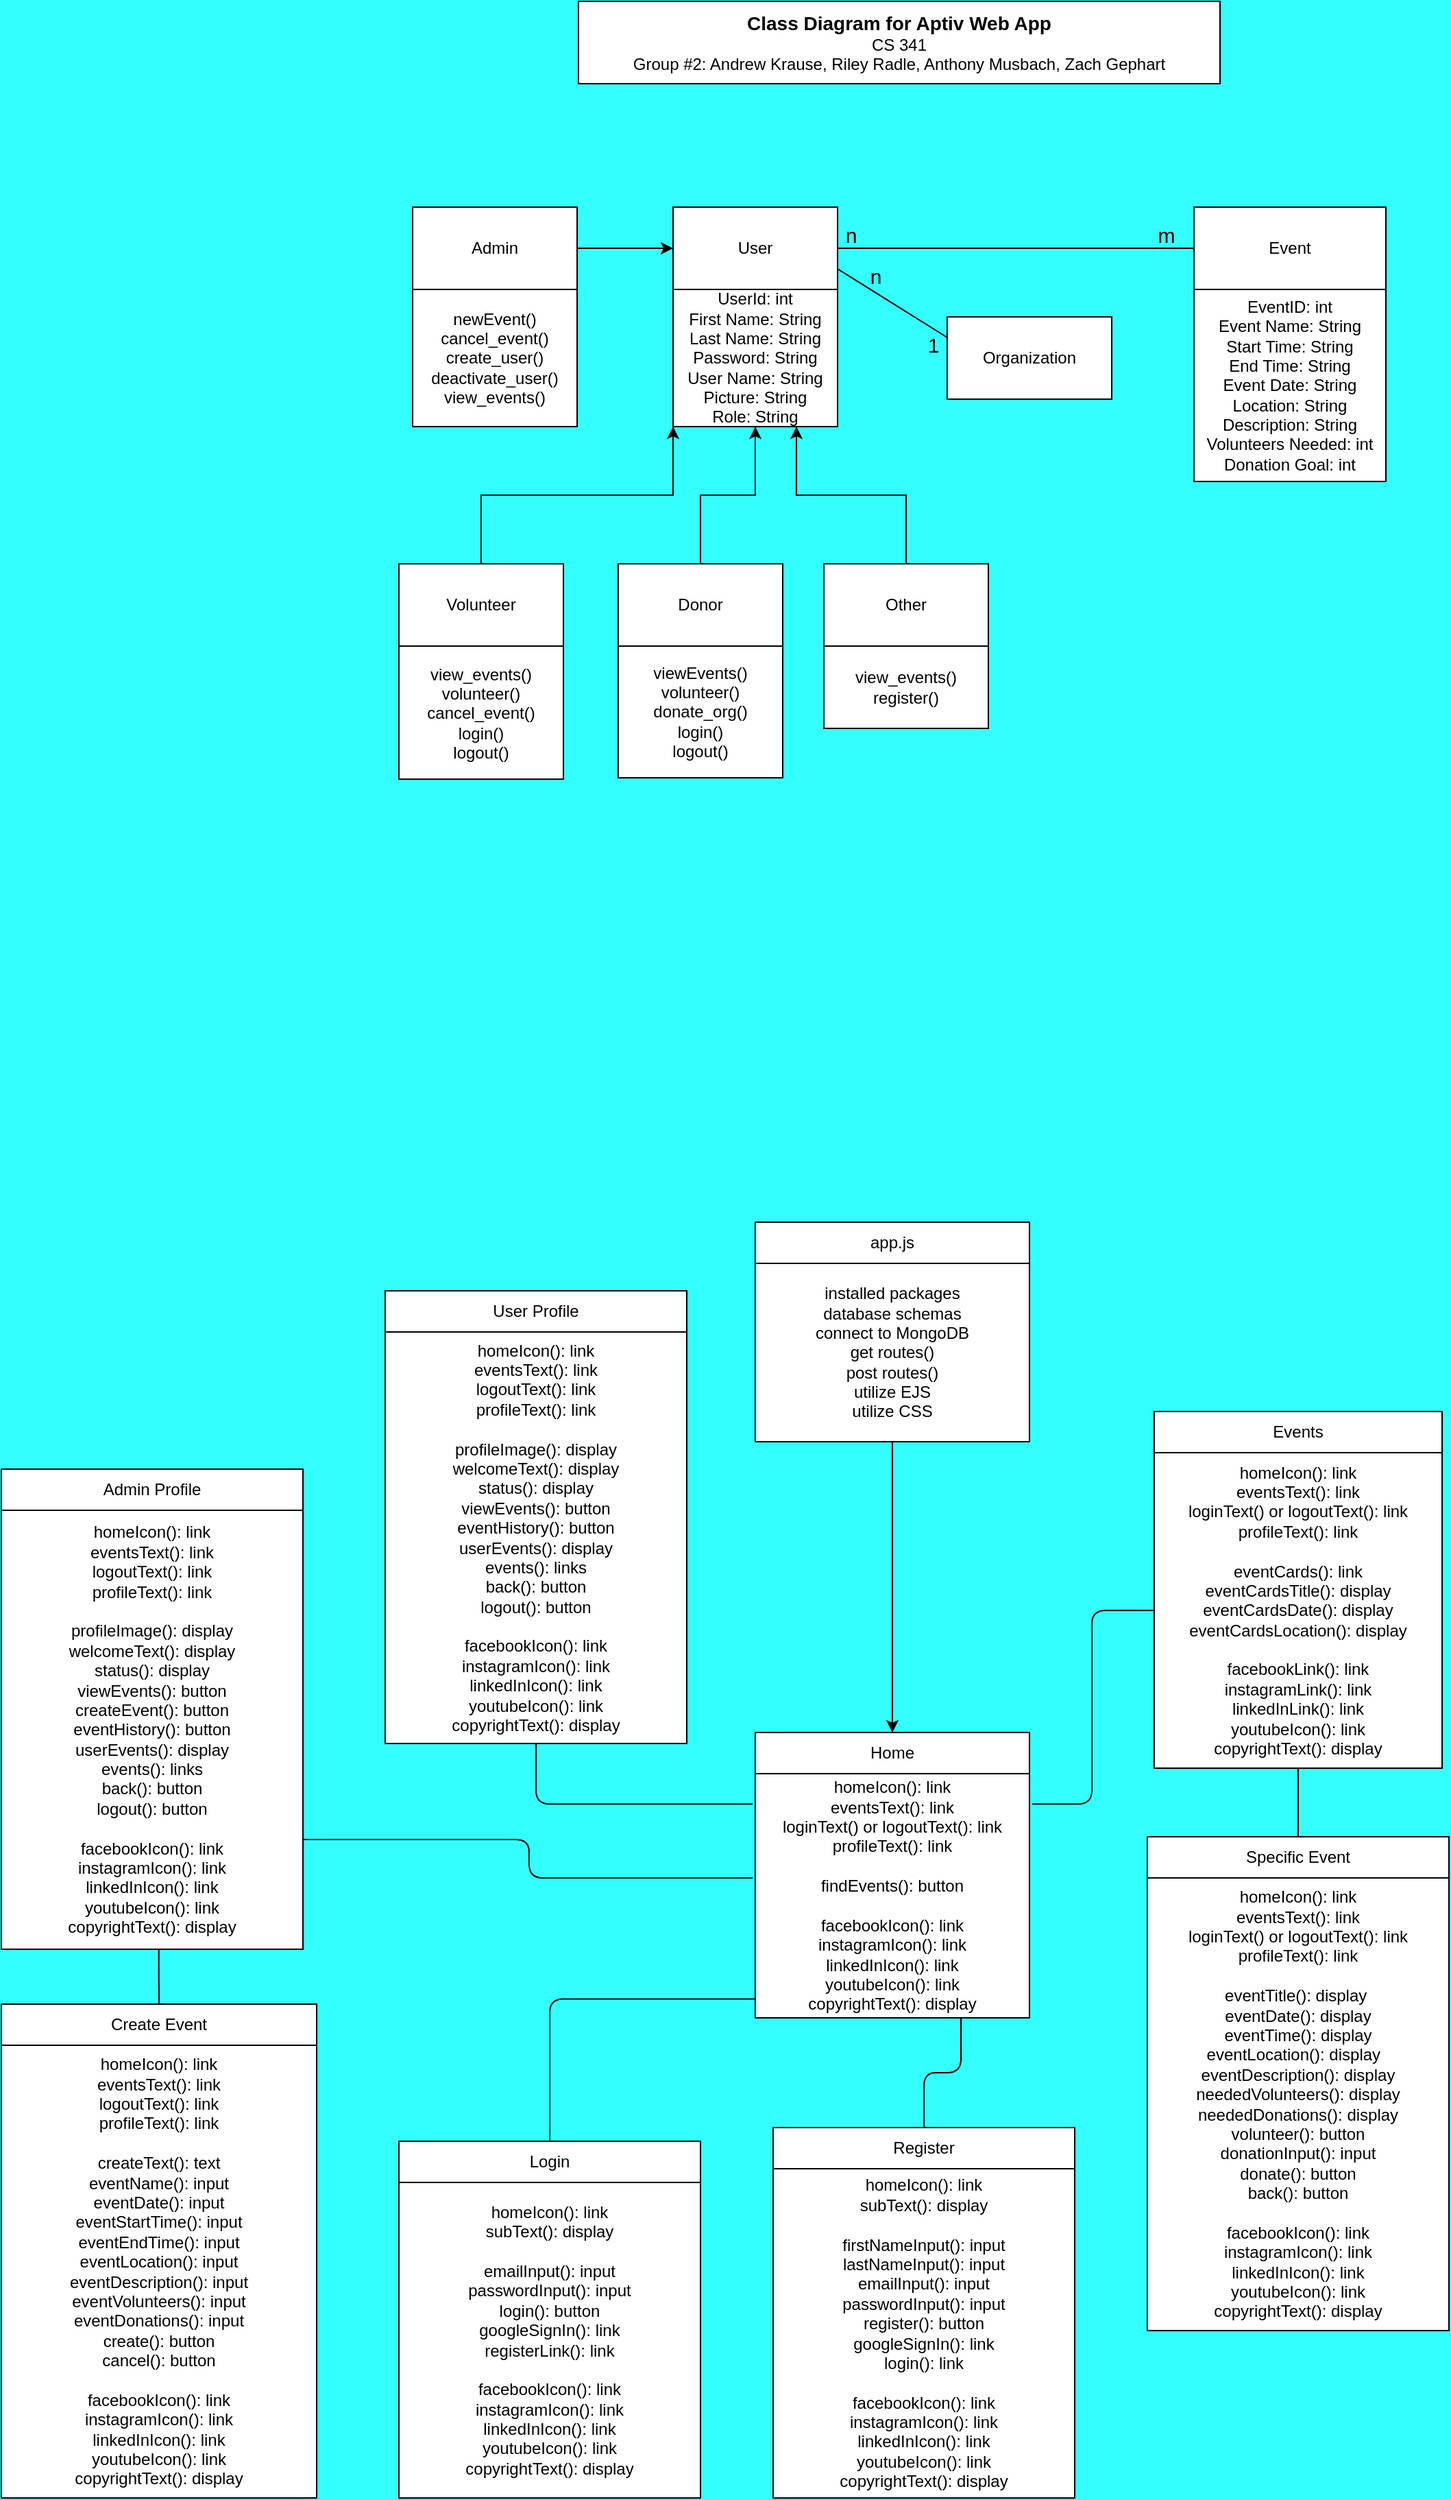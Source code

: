 <mxfile>
    <diagram id="sUT08qioEKnFUg04Lj_r" name="Page-1">
        <mxGraphModel dx="1604" dy="547" grid="0" gridSize="10" guides="1" tooltips="1" connect="1" arrows="1" fold="1" page="0" pageScale="1" pageWidth="850" pageHeight="1100" background="#33FFFF" math="0" shadow="0">
            <root>
                <mxCell id="0"/>
                <mxCell id="1" parent="0"/>
                <mxCell id="2" value="User" style="rounded=0;whiteSpace=wrap;html=1;" parent="1" vertex="1">
                    <mxGeometry x="260" y="180" width="120" height="60" as="geometry"/>
                </mxCell>
                <mxCell id="3" value="UserId: int&lt;br&gt;First Name: String&lt;br&gt;Last Name: String&lt;br&gt;Password: String&lt;br&gt;User Name: String&lt;br&gt;Picture: String&lt;br&gt;Role: String" style="rounded=0;whiteSpace=wrap;html=1;" parent="1" vertex="1">
                    <mxGeometry x="260" y="240" width="120" height="100" as="geometry"/>
                </mxCell>
                <mxCell id="10" style="edgeStyle=orthogonalEdgeStyle;rounded=0;orthogonalLoop=1;jettySize=auto;html=1;exitX=0.5;exitY=0;exitDx=0;exitDy=0;entryX=0;entryY=1;entryDx=0;entryDy=0;" parent="1" source="4" target="3" edge="1">
                    <mxGeometry relative="1" as="geometry"/>
                </mxCell>
                <mxCell id="4" value="Volunteer" style="rounded=0;whiteSpace=wrap;html=1;" parent="1" vertex="1">
                    <mxGeometry x="60" y="440" width="120" height="60" as="geometry"/>
                </mxCell>
                <mxCell id="11" style="edgeStyle=orthogonalEdgeStyle;rounded=0;orthogonalLoop=1;jettySize=auto;html=1;exitX=0.5;exitY=0;exitDx=0;exitDy=0;entryX=0.5;entryY=1;entryDx=0;entryDy=0;" parent="1" source="5" target="3" edge="1">
                    <mxGeometry relative="1" as="geometry">
                        <mxPoint x="190" y="360" as="targetPoint"/>
                    </mxGeometry>
                </mxCell>
                <mxCell id="5" value="Donor" style="rounded=0;whiteSpace=wrap;html=1;" parent="1" vertex="1">
                    <mxGeometry x="220" y="440" width="120" height="60" as="geometry"/>
                </mxCell>
                <mxCell id="12" style="edgeStyle=orthogonalEdgeStyle;rounded=0;orthogonalLoop=1;jettySize=auto;html=1;exitX=0.5;exitY=0;exitDx=0;exitDy=0;entryX=0.75;entryY=1;entryDx=0;entryDy=0;" parent="1" source="6" target="3" edge="1">
                    <mxGeometry relative="1" as="geometry"/>
                </mxCell>
                <mxCell id="6" value="Other" style="rounded=0;whiteSpace=wrap;html=1;" parent="1" vertex="1">
                    <mxGeometry x="370" y="440" width="120" height="60" as="geometry"/>
                </mxCell>
                <mxCell id="7" value="view_events()&lt;br&gt;register()" style="rounded=0;whiteSpace=wrap;html=1;" parent="1" vertex="1">
                    <mxGeometry x="370" y="500" width="120" height="60" as="geometry"/>
                </mxCell>
                <mxCell id="8" value="viewEvents()&lt;br&gt;volunteer()&lt;br&gt;donate_org()&lt;br&gt;login()&lt;br&gt;logout()" style="rounded=0;whiteSpace=wrap;html=1;" parent="1" vertex="1">
                    <mxGeometry x="220" y="500" width="120" height="96" as="geometry"/>
                </mxCell>
                <mxCell id="9" value="view_events()&lt;br&gt;volunteer()&lt;br&gt;cancel_event()&lt;br&gt;login()&lt;br&gt;logout()" style="rounded=0;whiteSpace=wrap;html=1;" parent="1" vertex="1">
                    <mxGeometry x="60" y="500" width="120" height="97" as="geometry"/>
                </mxCell>
                <mxCell id="15" style="edgeStyle=orthogonalEdgeStyle;rounded=0;orthogonalLoop=1;jettySize=auto;html=1;exitX=1;exitY=0.5;exitDx=0;exitDy=0;entryX=0;entryY=0.5;entryDx=0;entryDy=0;" parent="1" source="13" target="2" edge="1">
                    <mxGeometry relative="1" as="geometry"/>
                </mxCell>
                <mxCell id="13" value="Admin" style="rounded=0;whiteSpace=wrap;html=1;" parent="1" vertex="1">
                    <mxGeometry x="70" y="180" width="120" height="60" as="geometry"/>
                </mxCell>
                <mxCell id="14" value="newEvent()&lt;br&gt;cancel_event()&lt;br&gt;create_user()&lt;br&gt;deactivate_user()&lt;br&gt;view_events()" style="rounded=0;whiteSpace=wrap;html=1;" parent="1" vertex="1">
                    <mxGeometry x="70" y="240" width="120" height="100" as="geometry"/>
                </mxCell>
                <mxCell id="16" value="Event" style="rounded=0;whiteSpace=wrap;html=1;" parent="1" vertex="1">
                    <mxGeometry x="640" y="180" width="140" height="60" as="geometry"/>
                </mxCell>
                <mxCell id="18" value="Organization" style="rounded=0;whiteSpace=wrap;html=1;" parent="1" vertex="1">
                    <mxGeometry x="460" y="260" width="120" height="60" as="geometry"/>
                </mxCell>
                <mxCell id="19" value="EventID: int&lt;br&gt;Event Name: String&lt;br&gt;Start Time: String&lt;br&gt;End Time: String&lt;br&gt;Event Date: String&lt;br&gt;Location: String&lt;br&gt;Description: String&lt;br&gt;Volunteers Needed: int&lt;br&gt;Donation Goal: int" style="rounded=0;whiteSpace=wrap;html=1;" parent="1" vertex="1">
                    <mxGeometry x="640" y="240" width="140" height="140" as="geometry"/>
                </mxCell>
                <mxCell id="20" value="" style="endArrow=none;html=1;exitX=1;exitY=0.5;exitDx=0;exitDy=0;entryX=0;entryY=0.5;entryDx=0;entryDy=0;" parent="1" source="2" target="16" edge="1">
                    <mxGeometry width="50" height="50" relative="1" as="geometry">
                        <mxPoint x="400" y="235" as="sourcePoint"/>
                        <mxPoint x="450" y="185" as="targetPoint"/>
                    </mxGeometry>
                </mxCell>
                <mxCell id="29" value="&lt;font style=&quot;font-size: 15px&quot;&gt;m&lt;/font&gt;" style="text;html=1;strokeColor=none;fillColor=none;align=center;verticalAlign=middle;whiteSpace=wrap;rounded=0;" parent="1" vertex="1">
                    <mxGeometry x="600" y="190" width="40" height="20" as="geometry"/>
                </mxCell>
                <mxCell id="31" value="&lt;font style=&quot;font-size: 15px&quot;&gt;n&lt;/font&gt;" style="text;html=1;strokeColor=none;fillColor=none;align=center;verticalAlign=middle;whiteSpace=wrap;rounded=0;" parent="1" vertex="1">
                    <mxGeometry x="370" y="190" width="40" height="20" as="geometry"/>
                </mxCell>
                <mxCell id="34" value="" style="endArrow=none;html=1;exitX=1;exitY=0.75;exitDx=0;exitDy=0;entryX=0;entryY=0.25;entryDx=0;entryDy=0;" parent="1" source="2" target="18" edge="1">
                    <mxGeometry width="50" height="50" relative="1" as="geometry">
                        <mxPoint x="390" y="260" as="sourcePoint"/>
                        <mxPoint x="440" y="210" as="targetPoint"/>
                    </mxGeometry>
                </mxCell>
                <mxCell id="35" value="&lt;font style=&quot;font-size: 15px&quot;&gt;n&lt;/font&gt;" style="text;html=1;strokeColor=none;fillColor=none;align=center;verticalAlign=middle;whiteSpace=wrap;rounded=0;" parent="1" vertex="1">
                    <mxGeometry x="388" y="220" width="40" height="20" as="geometry"/>
                </mxCell>
                <mxCell id="36" value="&lt;span style=&quot;font-size: 15px&quot;&gt;1&lt;/span&gt;" style="text;html=1;strokeColor=none;fillColor=none;align=center;verticalAlign=middle;whiteSpace=wrap;rounded=0;" parent="1" vertex="1">
                    <mxGeometry x="430" y="270" width="40" height="20" as="geometry"/>
                </mxCell>
                <mxCell id="qMAaSZyBrxotYyfBj_Sa-47" style="edgeStyle=orthogonalEdgeStyle;rounded=0;orthogonalLoop=1;jettySize=auto;html=1;" parent="1" source="qMAaSZyBrxotYyfBj_Sa-42" target="qMAaSZyBrxotYyfBj_Sa-43" edge="1">
                    <mxGeometry relative="1" as="geometry"/>
                </mxCell>
                <mxCell id="qMAaSZyBrxotYyfBj_Sa-42" value="Home" style="rounded=0;whiteSpace=wrap;html=1;" parent="1" vertex="1">
                    <mxGeometry x="320" y="1292" width="200" height="30" as="geometry"/>
                </mxCell>
                <mxCell id="qMAaSZyBrxotYyfBj_Sa-43" value="homeIcon(): link&lt;br&gt;eventsText(): link&lt;br&gt;loginText() or logoutText(): link&lt;br&gt;profileText(): link&lt;br&gt;&lt;br&gt;findEvents(): button&lt;br&gt;&lt;br&gt;facebookIcon(): link&lt;br&gt;instagramIcon(): link&lt;br&gt;linkedInIcon(): link&lt;br&gt;youtubeIcon(): link&lt;br&gt;copyrightText(): display" style="rounded=0;whiteSpace=wrap;html=1;" parent="1" vertex="1">
                    <mxGeometry x="320" y="1322" width="200" height="178" as="geometry"/>
                </mxCell>
                <mxCell id="qMAaSZyBrxotYyfBj_Sa-45" value="Events" style="rounded=0;whiteSpace=wrap;html=1;" parent="1" vertex="1">
                    <mxGeometry x="611" y="1058" width="210" height="30" as="geometry"/>
                </mxCell>
                <mxCell id="qMAaSZyBrxotYyfBj_Sa-46" value="homeIcon(): link&lt;br&gt;eventsText(): link&lt;br&gt;loginText() or logoutText(): link&lt;br&gt;profileText(): link&lt;br&gt;&lt;br&gt;eventCards(): link&lt;br&gt;eventCardsTitle(): display&lt;br&gt;eventCardsDate(): display&lt;br&gt;eventCardsLocation(): display&lt;br&gt;&lt;br&gt;facebookLink(): link&lt;br&gt;instagramLink(): link&lt;br&gt;linkedInLink(): link&lt;br&gt;youtubeIcon(): link&lt;br&gt;copyrightText(): display" style="rounded=0;whiteSpace=wrap;html=1;" parent="1" vertex="1">
                    <mxGeometry x="611" y="1088" width="210" height="230" as="geometry"/>
                </mxCell>
                <mxCell id="qMAaSZyBrxotYyfBj_Sa-50" value="&lt;font style=&quot;font-size: 14px&quot;&gt;&lt;b&gt;Class Diagram for Aptiv Web App&lt;/b&gt;&lt;/font&gt;&lt;br&gt;CS 341&lt;br&gt;Group #2: Andrew Krause, Riley Radle, Anthony Musbach, Zach Gephart" style="rounded=0;whiteSpace=wrap;html=1;" parent="1" vertex="1">
                    <mxGeometry x="191" y="30" width="468" height="60" as="geometry"/>
                </mxCell>
                <mxCell id="qMAaSZyBrxotYyfBj_Sa-56" value="Specific Event" style="rounded=0;whiteSpace=wrap;html=1;fontStyle=0" parent="1" vertex="1">
                    <mxGeometry x="606" y="1368" width="220" height="30" as="geometry"/>
                </mxCell>
                <mxCell id="qMAaSZyBrxotYyfBj_Sa-57" value="homeIcon(): link&lt;br&gt;eventsText(): link&lt;br&gt;loginText() or logoutText(): link&lt;br&gt;profileText(): link&lt;br&gt;&lt;br&gt;eventTitle(): display&amp;nbsp;&lt;br&gt;eventDate(): display&lt;br&gt;eventTime(): display&lt;br&gt;eventLocation(): display&amp;nbsp;&amp;nbsp;&lt;br&gt;eventDescription(): display&lt;br&gt;neededVolunteers(): display&lt;br&gt;neededDonations(): display&lt;br&gt;volunteer(): button&lt;br&gt;donationInput(): input&lt;br&gt;donate(): button&lt;br&gt;back(): button&lt;br&gt;&lt;br&gt;facebookIcon(): link&lt;br&gt;instagramIcon(): link&lt;br&gt;linkedInIcon(): link&lt;br&gt;youtubeIcon(): link&lt;br&gt;copyrightText(): display" style="rounded=0;whiteSpace=wrap;html=1;fontStyle=0" parent="1" vertex="1">
                    <mxGeometry x="606" y="1398" width="220" height="330" as="geometry"/>
                </mxCell>
                <mxCell id="qMAaSZyBrxotYyfBj_Sa-62" value="Create Event" style="rounded=0;whiteSpace=wrap;html=1;" parent="1" vertex="1">
                    <mxGeometry x="-230" y="1490" width="230" height="30" as="geometry"/>
                </mxCell>
                <mxCell id="qMAaSZyBrxotYyfBj_Sa-63" value="homeIcon(): link&lt;br&gt;eventsText(): link&lt;br&gt;logoutText(): link&lt;br&gt;profileText(): link&lt;br&gt;&lt;br&gt;createText(): text&lt;br&gt;eventName(): input&lt;br&gt;eventDate(): input&lt;br&gt;eventStartTime(): input&lt;br&gt;eventEndTime(): input&lt;br&gt;eventLocation(): input&lt;br&gt;eventDescription(): input&lt;br&gt;eventVolunteers(): input&lt;br&gt;eventDonations(): input&lt;br&gt;create(): button&lt;br&gt;cancel(): button&lt;br&gt;&lt;br&gt;facebookIcon(): link&lt;br&gt;instagramIcon(): link&lt;br&gt;linkedInIcon(): link&lt;br&gt;youtubeIcon(): link&lt;br&gt;copyrightText(): display" style="rounded=0;whiteSpace=wrap;html=1;" parent="1" vertex="1">
                    <mxGeometry x="-230" y="1520" width="230" height="330" as="geometry"/>
                </mxCell>
                <mxCell id="qMAaSZyBrxotYyfBj_Sa-70" value="" style="endArrow=none;html=1;rounded=1;entryX=0.5;entryY=1;entryDx=0;entryDy=0;exitX=0.5;exitY=0;exitDx=0;exitDy=0;" parent="1" source="qMAaSZyBrxotYyfBj_Sa-56" target="qMAaSZyBrxotYyfBj_Sa-46" edge="1">
                    <mxGeometry width="50" height="50" relative="1" as="geometry">
                        <mxPoint x="716" y="1378" as="sourcePoint"/>
                        <mxPoint x="686" y="1348" as="targetPoint"/>
                    </mxGeometry>
                </mxCell>
                <mxCell id="qMAaSZyBrxotYyfBj_Sa-72" value="app.js" style="rounded=0;whiteSpace=wrap;html=1;" parent="1" vertex="1">
                    <mxGeometry x="320" y="920" width="200" height="30" as="geometry"/>
                </mxCell>
                <mxCell id="qMAaSZyBrxotYyfBj_Sa-73" value="installed packages&lt;br&gt;database schemas&lt;br&gt;connect to MongoDB&lt;br&gt;get routes()&lt;br&gt;post routes()&lt;br&gt;utilize EJS&lt;br&gt;utilize CSS" style="rounded=0;whiteSpace=wrap;html=1;" parent="1" vertex="1">
                    <mxGeometry x="320" y="950" width="200" height="130" as="geometry"/>
                </mxCell>
                <mxCell id="qMAaSZyBrxotYyfBj_Sa-74" value="" style="endArrow=classic;html=1;rounded=1;exitX=0.5;exitY=1;exitDx=0;exitDy=0;" parent="1" source="qMAaSZyBrxotYyfBj_Sa-73" target="qMAaSZyBrxotYyfBj_Sa-42" edge="1">
                    <mxGeometry width="50" height="50" relative="1" as="geometry">
                        <mxPoint x="380" y="1110" as="sourcePoint"/>
                        <mxPoint x="419" y="1290" as="targetPoint"/>
                    </mxGeometry>
                </mxCell>
                <mxCell id="qMAaSZyBrxotYyfBj_Sa-75" value="Login" style="rounded=0;whiteSpace=wrap;html=1;" parent="1" vertex="1">
                    <mxGeometry x="60" y="1590" width="220" height="30" as="geometry"/>
                </mxCell>
                <mxCell id="qMAaSZyBrxotYyfBj_Sa-76" value="homeIcon(): link&lt;br&gt;subText(): display&lt;br&gt;&lt;br&gt;emailInput(): input&lt;br&gt;passwordInput(): input&lt;br&gt;login(): button&lt;br&gt;googleSignIn(): link&lt;br&gt;registerLink(): link&lt;br&gt;&lt;br&gt;facebookIcon(): link&lt;br&gt;instagramIcon(): link&lt;br&gt;linkedInIcon(): link&lt;br&gt;youtubeIcon(): link&lt;br&gt;copyrightText(): display" style="rounded=0;whiteSpace=wrap;html=1;" parent="1" vertex="1">
                    <mxGeometry x="60" y="1620" width="220" height="230" as="geometry"/>
                </mxCell>
                <mxCell id="qMAaSZyBrxotYyfBj_Sa-77" value="Register" style="rounded=0;whiteSpace=wrap;html=1;" parent="1" vertex="1">
                    <mxGeometry x="333" y="1580" width="220" height="30" as="geometry"/>
                </mxCell>
                <mxCell id="qMAaSZyBrxotYyfBj_Sa-78" value="homeIcon(): link&lt;br&gt;subText(): display&lt;br&gt;&lt;br&gt;firstNameInput(): input&lt;br&gt;lastNameInput(): input&lt;br&gt;emailInput(): input&lt;br&gt;passwordInput(): input&lt;br&gt;register(): button&lt;br&gt;googleSignIn(): link&lt;br&gt;login(): link&lt;br&gt;&lt;br&gt;facebookIcon(): link&lt;br&gt;instagramIcon(): link&lt;br&gt;linkedInIcon(): link&lt;br&gt;youtubeIcon(): link&lt;br&gt;copyrightText(): display" style="rounded=0;whiteSpace=wrap;html=1;" parent="1" vertex="1">
                    <mxGeometry x="333" y="1610" width="220" height="240" as="geometry"/>
                </mxCell>
                <mxCell id="qMAaSZyBrxotYyfBj_Sa-79" value="" style="endArrow=none;html=1;rounded=1;entryX=0;entryY=0.5;entryDx=0;entryDy=0;edgeStyle=orthogonalEdgeStyle;exitX=1.01;exitY=0.124;exitDx=0;exitDy=0;exitPerimeter=0;" parent="1" source="qMAaSZyBrxotYyfBj_Sa-43" target="qMAaSZyBrxotYyfBj_Sa-46" edge="1">
                    <mxGeometry width="50" height="50" relative="1" as="geometry">
                        <mxPoint x="530" y="1200" as="sourcePoint"/>
                        <mxPoint x="640" y="1170" as="targetPoint"/>
                    </mxGeometry>
                </mxCell>
                <mxCell id="qMAaSZyBrxotYyfBj_Sa-80" value="" style="endArrow=none;html=1;rounded=1;entryX=0.5;entryY=0;entryDx=0;entryDy=0;edgeStyle=orthogonalEdgeStyle;exitX=0.75;exitY=1;exitDx=0;exitDy=0;" parent="1" source="qMAaSZyBrxotYyfBj_Sa-43" target="qMAaSZyBrxotYyfBj_Sa-77" edge="1">
                    <mxGeometry width="50" height="50" relative="1" as="geometry">
                        <mxPoint x="160" y="1769.872" as="sourcePoint"/>
                        <mxPoint x="353" y="1615.8" as="targetPoint"/>
                    </mxGeometry>
                </mxCell>
                <mxCell id="qMAaSZyBrxotYyfBj_Sa-81" value="" style="endArrow=none;html=1;rounded=1;edgeStyle=orthogonalEdgeStyle;exitX=0;exitY=0.923;exitDx=0;exitDy=0;exitPerimeter=0;entryX=0.5;entryY=0;entryDx=0;entryDy=0;" parent="1" source="qMAaSZyBrxotYyfBj_Sa-43" target="qMAaSZyBrxotYyfBj_Sa-75" edge="1">
                    <mxGeometry width="50" height="50" relative="1" as="geometry">
                        <mxPoint x="180" y="1510" as="sourcePoint"/>
                        <mxPoint x="280" y="1790" as="targetPoint"/>
                    </mxGeometry>
                </mxCell>
                <mxCell id="qMAaSZyBrxotYyfBj_Sa-82" value="User Profile" style="rounded=0;whiteSpace=wrap;html=1;" parent="1" vertex="1">
                    <mxGeometry x="50" y="970" width="220" height="30" as="geometry"/>
                </mxCell>
                <mxCell id="qMAaSZyBrxotYyfBj_Sa-83" value="homeIcon(): link&lt;br&gt;eventsText(): link&lt;br&gt;logoutText(): link&lt;br&gt;profileText(): link&lt;br&gt;&lt;br&gt;profileImage(): display&lt;br&gt;welcomeText(): display&lt;br&gt;status(): display&lt;br&gt;viewEvents(): button&lt;br&gt;eventHistory(): button&lt;br&gt;userEvents(): display&lt;br&gt;events(): links&lt;br&gt;back(): button&lt;br&gt;logout(): button&lt;br&gt;&lt;br&gt;facebookIcon(): link&lt;br&gt;instagramIcon(): link&lt;br&gt;linkedInIcon(): link&lt;br&gt;youtubeIcon(): link&lt;br&gt;copyrightText(): display" style="rounded=0;whiteSpace=wrap;html=1;" parent="1" vertex="1">
                    <mxGeometry x="50" y="1000" width="220" height="300" as="geometry"/>
                </mxCell>
                <mxCell id="qMAaSZyBrxotYyfBj_Sa-84" value="" style="endArrow=none;html=1;rounded=1;edgeStyle=orthogonalEdgeStyle;exitX=-0.01;exitY=0.124;exitDx=0;exitDy=0;exitPerimeter=0;entryX=0.5;entryY=1;entryDx=0;entryDy=0;" parent="1" source="qMAaSZyBrxotYyfBj_Sa-43" target="qMAaSZyBrxotYyfBj_Sa-83" edge="1">
                    <mxGeometry width="50" height="50" relative="1" as="geometry">
                        <mxPoint x="60" y="1370.004" as="sourcePoint"/>
                        <mxPoint x="20" y="1513.71" as="targetPoint"/>
                    </mxGeometry>
                </mxCell>
                <mxCell id="qMAaSZyBrxotYyfBj_Sa-85" value="Admin Profile" style="rounded=0;whiteSpace=wrap;html=1;" parent="1" vertex="1">
                    <mxGeometry x="-230" y="1100" width="220" height="30" as="geometry"/>
                </mxCell>
                <mxCell id="qMAaSZyBrxotYyfBj_Sa-86" value="homeIcon(): link&lt;br&gt;eventsText(): link&lt;br&gt;logoutText(): link&lt;br&gt;profileText(): link&lt;br&gt;&lt;br&gt;profileImage(): display&lt;br&gt;welcomeText(): display&lt;br&gt;status(): display&lt;br&gt;viewEvents(): button&lt;br&gt;createEvent(): button&lt;br&gt;eventHistory(): button&lt;br&gt;userEvents(): display&lt;br&gt;events(): links&lt;br&gt;back(): button&lt;br&gt;logout(): button&lt;br&gt;&lt;br&gt;facebookIcon(): link&lt;br&gt;instagramIcon(): link&lt;br&gt;linkedInIcon(): link&lt;br&gt;youtubeIcon(): link&lt;br&gt;copyrightText(): display" style="rounded=0;whiteSpace=wrap;html=1;" parent="1" vertex="1">
                    <mxGeometry x="-230" y="1130" width="220" height="320" as="geometry"/>
                </mxCell>
                <mxCell id="qMAaSZyBrxotYyfBj_Sa-87" value="" style="endArrow=none;html=1;rounded=1;edgeStyle=orthogonalEdgeStyle;exitX=-0.01;exitY=0.427;exitDx=0;exitDy=0;exitPerimeter=0;entryX=1;entryY=0.75;entryDx=0;entryDy=0;" parent="1" source="qMAaSZyBrxotYyfBj_Sa-43" target="qMAaSZyBrxotYyfBj_Sa-86" edge="1">
                    <mxGeometry width="50" height="50" relative="1" as="geometry">
                        <mxPoint x="230" y="1400.004" as="sourcePoint"/>
                        <mxPoint x="190" y="1543.71" as="targetPoint"/>
                    </mxGeometry>
                </mxCell>
                <mxCell id="qMAaSZyBrxotYyfBj_Sa-89" value="" style="endArrow=none;html=1;rounded=1;edgeStyle=orthogonalEdgeStyle;exitX=0.522;exitY=1;exitDx=0;exitDy=0;exitPerimeter=0;entryX=0.5;entryY=0;entryDx=0;entryDy=0;" parent="1" source="qMAaSZyBrxotYyfBj_Sa-86" target="qMAaSZyBrxotYyfBj_Sa-62" edge="1">
                    <mxGeometry width="50" height="50" relative="1" as="geometry">
                        <mxPoint x="-95" y="1463.154" as="sourcePoint"/>
                        <mxPoint x="-115" y="1470" as="targetPoint"/>
                    </mxGeometry>
                </mxCell>
            </root>
        </mxGraphModel>
    </diagram>
</mxfile>